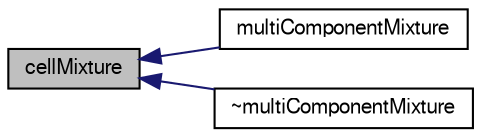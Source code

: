 digraph "cellMixture"
{
  bgcolor="transparent";
  edge [fontname="FreeSans",fontsize="10",labelfontname="FreeSans",labelfontsize="10"];
  node [fontname="FreeSans",fontsize="10",shape=record];
  rankdir="LR";
  Node173 [label="cellMixture",height=0.2,width=0.4,color="black", fillcolor="grey75", style="filled", fontcolor="black"];
  Node173 -> Node174 [dir="back",color="midnightblue",fontsize="10",style="solid",fontname="FreeSans"];
  Node174 [label="multiComponentMixture",height=0.2,width=0.4,color="black",URL="$a30146.html#a4b3d739ea5a59708688be8c5179c1a77",tooltip="Construct from dictionary and mesh. "];
  Node173 -> Node175 [dir="back",color="midnightblue",fontsize="10",style="solid",fontname="FreeSans"];
  Node175 [label="~multiComponentMixture",height=0.2,width=0.4,color="black",URL="$a30146.html#a2a7c6c7af9fb21a7a421e60261f623d2",tooltip="Destructor. "];
}
